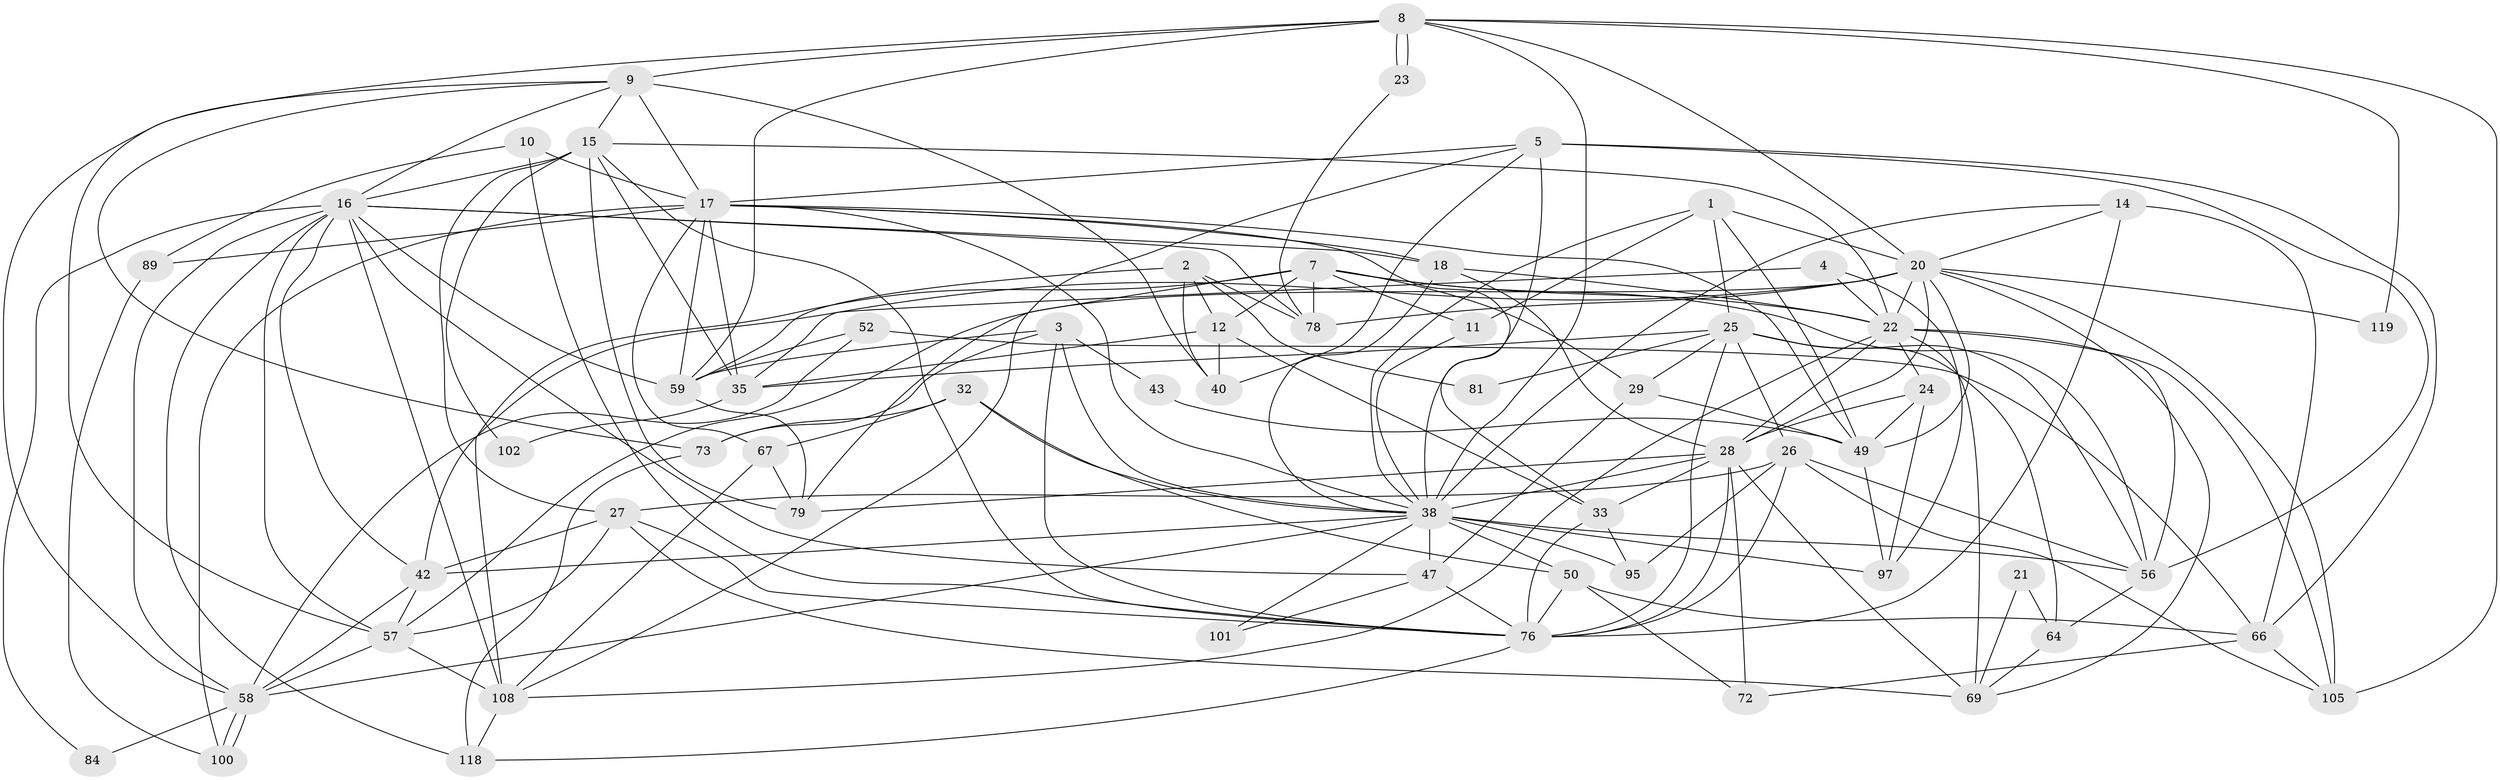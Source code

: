 // original degree distribution, {3: 0.23387096774193547, 2: 0.14516129032258066, 4: 0.33064516129032256, 5: 0.14516129032258066, 6: 0.08870967741935484, 7: 0.04032258064516129, 10: 0.008064516129032258, 8: 0.008064516129032258}
// Generated by graph-tools (version 1.1) at 2025/15/03/09/25 04:15:07]
// undirected, 62 vertices, 175 edges
graph export_dot {
graph [start="1"]
  node [color=gray90,style=filled];
  1 [super="+44"];
  2 [super="+6"];
  3 [super="+77"];
  4;
  5 [super="+98+13"];
  7 [super="+68+115+19"];
  8 [super="+34"];
  9 [super="+122"];
  10 [super="+41"];
  11;
  12 [super="+71"];
  14;
  15 [super="+36+30"];
  16 [super="+111+55"];
  17 [super="+82+93"];
  18 [super="+83"];
  20 [super="+62"];
  21;
  22 [super="+31+45"];
  23;
  24 [super="+37"];
  25 [super="+116+86+109"];
  26 [super="+51"];
  27 [super="+46"];
  28 [super="+112+48+54"];
  29;
  32 [super="+70"];
  33 [super="+63+39"];
  35;
  38 [super="+75+99"];
  40;
  42 [super="+96"];
  43;
  47;
  49 [super="+104+61"];
  50 [super="+65"];
  52 [super="+106"];
  56 [super="+121+60"];
  57 [super="+85"];
  58 [super="+87"];
  59 [super="+123"];
  64;
  66;
  67;
  69 [super="+120"];
  72;
  73;
  76 [super="+103+80"];
  78 [super="+117"];
  79;
  81;
  84;
  89;
  95;
  97;
  100;
  101;
  102;
  105;
  108;
  118;
  119;
  1 -- 11;
  1 -- 49;
  1 -- 25;
  1 -- 20;
  1 -- 38;
  2 -- 59;
  2 -- 12;
  2 -- 40;
  2 -- 81;
  2 -- 78;
  3 -- 73;
  3 -- 43;
  3 -- 59;
  3 -- 76;
  3 -- 38;
  4 -- 97;
  4 -- 35;
  4 -- 22;
  5 -- 108;
  5 -- 56;
  5 -- 40;
  5 -- 38 [weight=2];
  5 -- 17;
  5 -- 66;
  7 -- 79;
  7 -- 56;
  7 -- 29;
  7 -- 11;
  7 -- 108;
  7 -- 78;
  7 -- 12;
  7 -- 22;
  8 -- 23;
  8 -- 23;
  8 -- 9;
  8 -- 119;
  8 -- 105;
  8 -- 59;
  8 -- 57;
  8 -- 20;
  8 -- 38;
  9 -- 58;
  9 -- 17 [weight=2];
  9 -- 73;
  9 -- 16;
  9 -- 40;
  9 -- 15;
  10 -- 89;
  10 -- 17;
  10 -- 76;
  11 -- 38;
  12 -- 35;
  12 -- 40;
  12 -- 33;
  14 -- 20;
  14 -- 66;
  14 -- 38;
  14 -- 76;
  15 -- 79;
  15 -- 102;
  15 -- 16;
  15 -- 22;
  15 -- 35;
  15 -- 76;
  15 -- 27;
  16 -- 57;
  16 -- 47;
  16 -- 84;
  16 -- 58;
  16 -- 108;
  16 -- 78;
  16 -- 59;
  16 -- 118;
  16 -- 42;
  16 -- 18;
  17 -- 49;
  17 -- 67;
  17 -- 100;
  17 -- 35;
  17 -- 59;
  17 -- 89 [weight=2];
  17 -- 18;
  17 -- 33;
  17 -- 38;
  18 -- 28;
  18 -- 22;
  18 -- 38;
  20 -- 22 [weight=2];
  20 -- 49;
  20 -- 105;
  20 -- 69;
  20 -- 42 [weight=2];
  20 -- 78;
  20 -- 119;
  20 -- 57;
  20 -- 28;
  21 -- 64;
  21 -- 69;
  22 -- 108;
  22 -- 69 [weight=2];
  22 -- 105;
  22 -- 24;
  22 -- 56;
  22 -- 28;
  23 -- 78;
  24 -- 28;
  24 -- 97;
  24 -- 49;
  25 -- 64;
  25 -- 81;
  25 -- 26;
  25 -- 35;
  25 -- 29;
  25 -- 56;
  25 -- 76;
  26 -- 105;
  26 -- 56;
  26 -- 95;
  26 -- 27;
  26 -- 76;
  27 -- 57;
  27 -- 42;
  27 -- 69;
  27 -- 76;
  28 -- 69;
  28 -- 79;
  28 -- 72;
  28 -- 76;
  28 -- 33;
  28 -- 38 [weight=2];
  29 -- 47;
  29 -- 49;
  32 -- 73;
  32 -- 50;
  32 -- 67;
  32 -- 38;
  33 -- 76 [weight=2];
  33 -- 95;
  35 -- 102;
  38 -- 50;
  38 -- 97;
  38 -- 101;
  38 -- 42;
  38 -- 47;
  38 -- 56;
  38 -- 58;
  38 -- 95;
  42 -- 58;
  42 -- 57;
  43 -- 49;
  47 -- 101;
  47 -- 76;
  49 -- 97;
  50 -- 72;
  50 -- 66;
  50 -- 76;
  52 -- 66;
  52 -- 58;
  52 -- 59;
  56 -- 64;
  57 -- 58;
  57 -- 108;
  58 -- 100;
  58 -- 100;
  58 -- 84;
  59 -- 79;
  64 -- 69;
  66 -- 105;
  66 -- 72;
  67 -- 108;
  67 -- 79;
  73 -- 118;
  76 -- 118;
  89 -- 100;
  108 -- 118;
}
